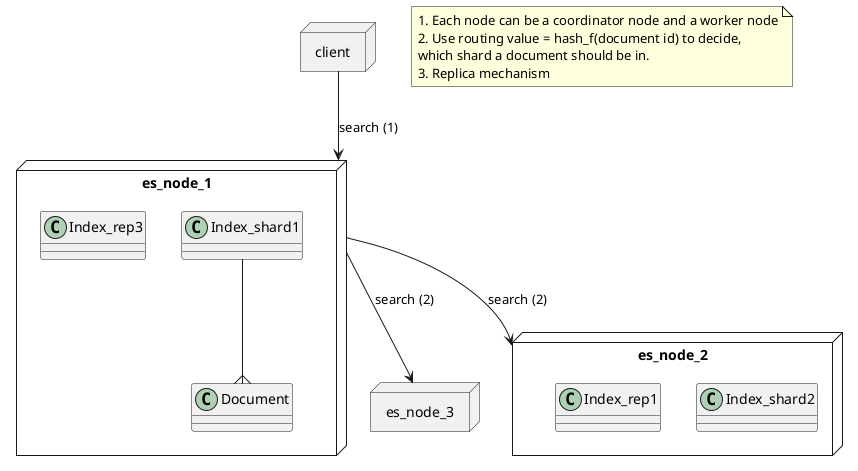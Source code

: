 @startuml
package client <<Node>> {
}


package es_node_1 <<Node>> {
    class Index_shard1
    class Document
    Index_shard1 --{ Document
    class Index_rep3
}

package es_node_2 <<Node>> {
    class Index_shard2
    class Index_rep1
}

package es_node_3 <<Node>> {
}


client --> es_node_1: search (1)
es_node_1 --> es_node_2: search (2)
es_node_1 --> es_node_3: search (2)

note as global
1. Each node can be a coordinator node and a worker node
2. Use routing value = hash_f(document id) to decide,
which shard a document should be in.
3. Replica mechanism
end note

@enduml
